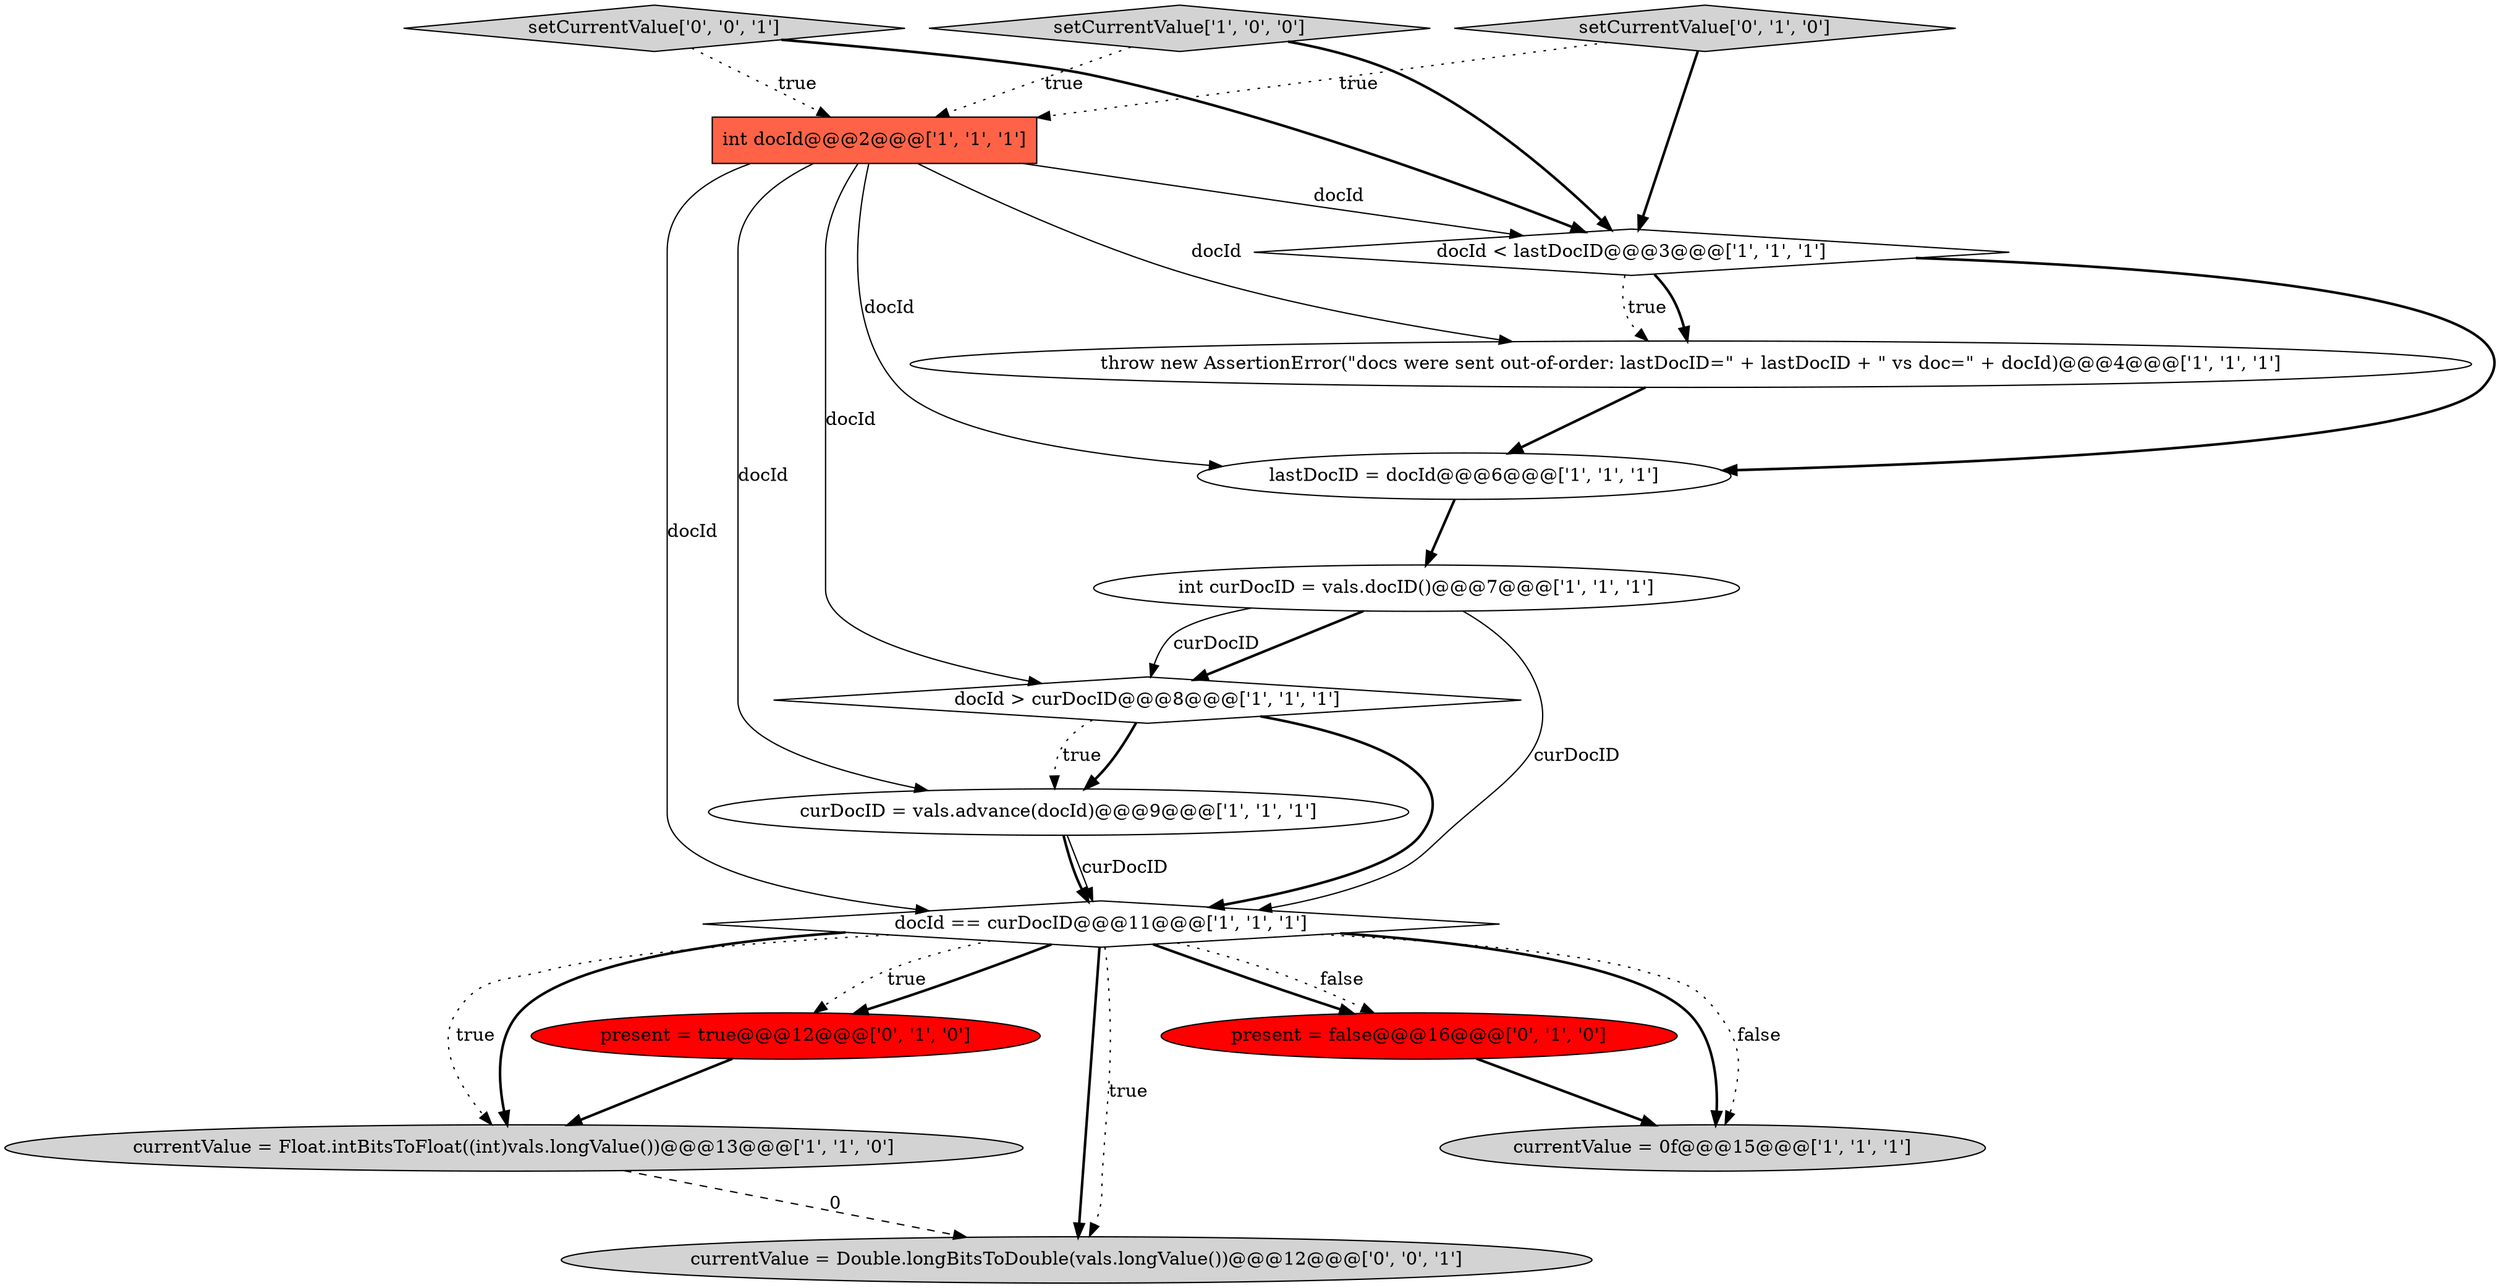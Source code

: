 digraph {
3 [style = filled, label = "currentValue = Float.intBitsToFloat((int)vals.longValue())@@@13@@@['1', '1', '0']", fillcolor = lightgray, shape = ellipse image = "AAA0AAABBB1BBB"];
14 [style = filled, label = "currentValue = Double.longBitsToDouble(vals.longValue())@@@12@@@['0', '0', '1']", fillcolor = lightgray, shape = ellipse image = "AAA0AAABBB3BBB"];
0 [style = filled, label = "docId == curDocID@@@11@@@['1', '1', '1']", fillcolor = white, shape = diamond image = "AAA0AAABBB1BBB"];
8 [style = filled, label = "docId > curDocID@@@8@@@['1', '1', '1']", fillcolor = white, shape = diamond image = "AAA0AAABBB1BBB"];
13 [style = filled, label = "present = false@@@16@@@['0', '1', '0']", fillcolor = red, shape = ellipse image = "AAA1AAABBB2BBB"];
15 [style = filled, label = "setCurrentValue['0', '0', '1']", fillcolor = lightgray, shape = diamond image = "AAA0AAABBB3BBB"];
11 [style = filled, label = "setCurrentValue['0', '1', '0']", fillcolor = lightgray, shape = diamond image = "AAA0AAABBB2BBB"];
12 [style = filled, label = "present = true@@@12@@@['0', '1', '0']", fillcolor = red, shape = ellipse image = "AAA1AAABBB2BBB"];
6 [style = filled, label = "int docId@@@2@@@['1', '1', '1']", fillcolor = tomato, shape = box image = "AAA0AAABBB1BBB"];
10 [style = filled, label = "throw new AssertionError(\"docs were sent out-of-order: lastDocID=\" + lastDocID + \" vs doc=\" + docId)@@@4@@@['1', '1', '1']", fillcolor = white, shape = ellipse image = "AAA0AAABBB1BBB"];
9 [style = filled, label = "int curDocID = vals.docID()@@@7@@@['1', '1', '1']", fillcolor = white, shape = ellipse image = "AAA0AAABBB1BBB"];
5 [style = filled, label = "curDocID = vals.advance(docId)@@@9@@@['1', '1', '1']", fillcolor = white, shape = ellipse image = "AAA0AAABBB1BBB"];
1 [style = filled, label = "lastDocID = docId@@@6@@@['1', '1', '1']", fillcolor = white, shape = ellipse image = "AAA0AAABBB1BBB"];
4 [style = filled, label = "docId < lastDocID@@@3@@@['1', '1', '1']", fillcolor = white, shape = diamond image = "AAA0AAABBB1BBB"];
7 [style = filled, label = "setCurrentValue['1', '0', '0']", fillcolor = lightgray, shape = diamond image = "AAA0AAABBB1BBB"];
2 [style = filled, label = "currentValue = 0f@@@15@@@['1', '1', '1']", fillcolor = lightgray, shape = ellipse image = "AAA0AAABBB1BBB"];
0->3 [style = bold, label=""];
4->10 [style = bold, label=""];
7->6 [style = dotted, label="true"];
0->12 [style = dotted, label="true"];
0->13 [style = bold, label=""];
6->4 [style = solid, label="docId"];
5->0 [style = solid, label="curDocID"];
4->10 [style = dotted, label="true"];
0->12 [style = bold, label=""];
0->2 [style = bold, label=""];
11->4 [style = bold, label=""];
6->1 [style = solid, label="docId"];
6->5 [style = solid, label="docId"];
0->2 [style = dotted, label="false"];
9->0 [style = solid, label="curDocID"];
7->4 [style = bold, label=""];
9->8 [style = bold, label=""];
1->9 [style = bold, label=""];
8->0 [style = bold, label=""];
6->8 [style = solid, label="docId"];
0->14 [style = bold, label=""];
8->5 [style = bold, label=""];
5->0 [style = bold, label=""];
8->5 [style = dotted, label="true"];
11->6 [style = dotted, label="true"];
9->8 [style = solid, label="curDocID"];
15->6 [style = dotted, label="true"];
15->4 [style = bold, label=""];
6->10 [style = solid, label="docId"];
0->14 [style = dotted, label="true"];
4->1 [style = bold, label=""];
12->3 [style = bold, label=""];
0->3 [style = dotted, label="true"];
0->13 [style = dotted, label="false"];
6->0 [style = solid, label="docId"];
3->14 [style = dashed, label="0"];
10->1 [style = bold, label=""];
13->2 [style = bold, label=""];
}
